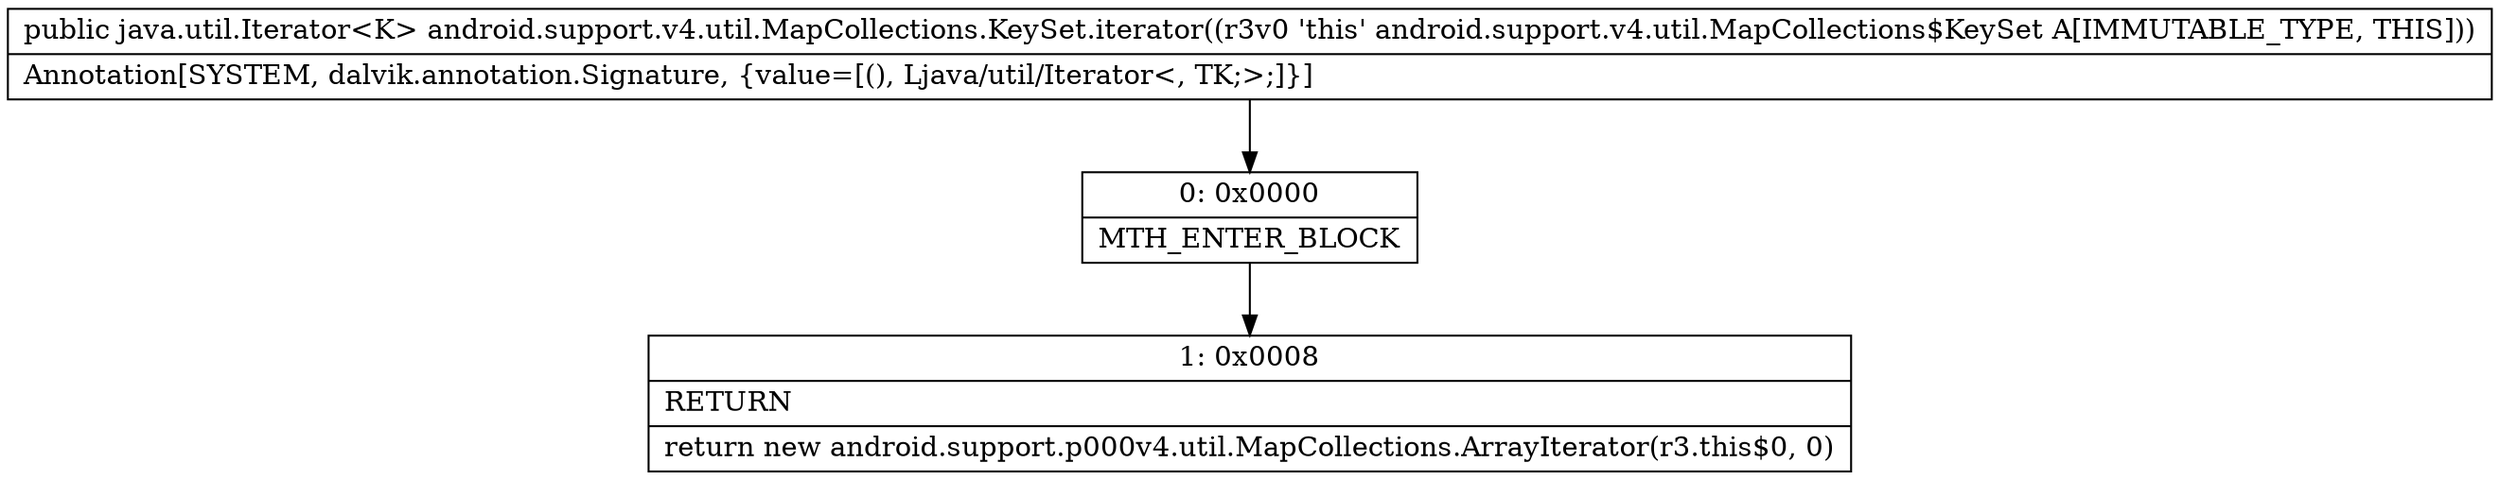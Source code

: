 digraph "CFG forandroid.support.v4.util.MapCollections.KeySet.iterator()Ljava\/util\/Iterator;" {
Node_0 [shape=record,label="{0\:\ 0x0000|MTH_ENTER_BLOCK\l}"];
Node_1 [shape=record,label="{1\:\ 0x0008|RETURN\l|return new android.support.p000v4.util.MapCollections.ArrayIterator(r3.this$0, 0)\l}"];
MethodNode[shape=record,label="{public java.util.Iterator\<K\> android.support.v4.util.MapCollections.KeySet.iterator((r3v0 'this' android.support.v4.util.MapCollections$KeySet A[IMMUTABLE_TYPE, THIS]))  | Annotation[SYSTEM, dalvik.annotation.Signature, \{value=[(), Ljava\/util\/Iterator\<, TK;\>;]\}]\l}"];
MethodNode -> Node_0;
Node_0 -> Node_1;
}

